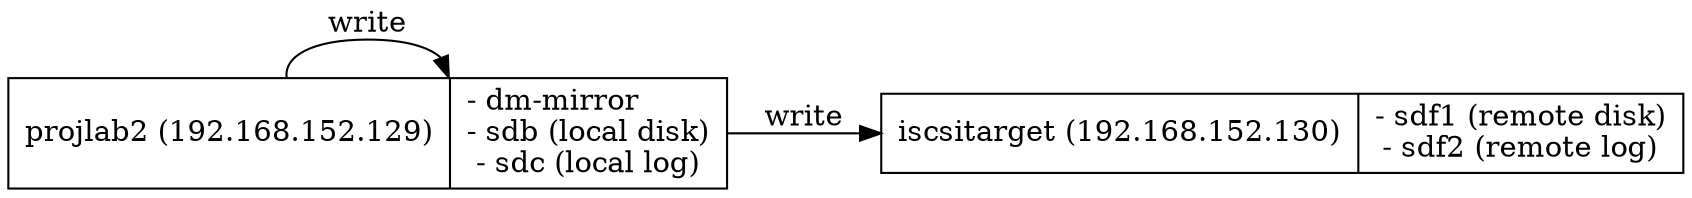 digraph G {
        node [shape=record]
        m0 [label="{projlab2 (192.168.152.129)\l|- dm-mirror\l- sdb (local disk)\l- sdc (local log)}"]
        m1 [label="{iscsitarget (192.168.152.130)\l|- sdf1 (remote disk)\l- sdf2 (remote log)}"]
	rankdir=LR
        m0 -> m0 [label="write"]
        m0 -> m1 [label="write"]
}
